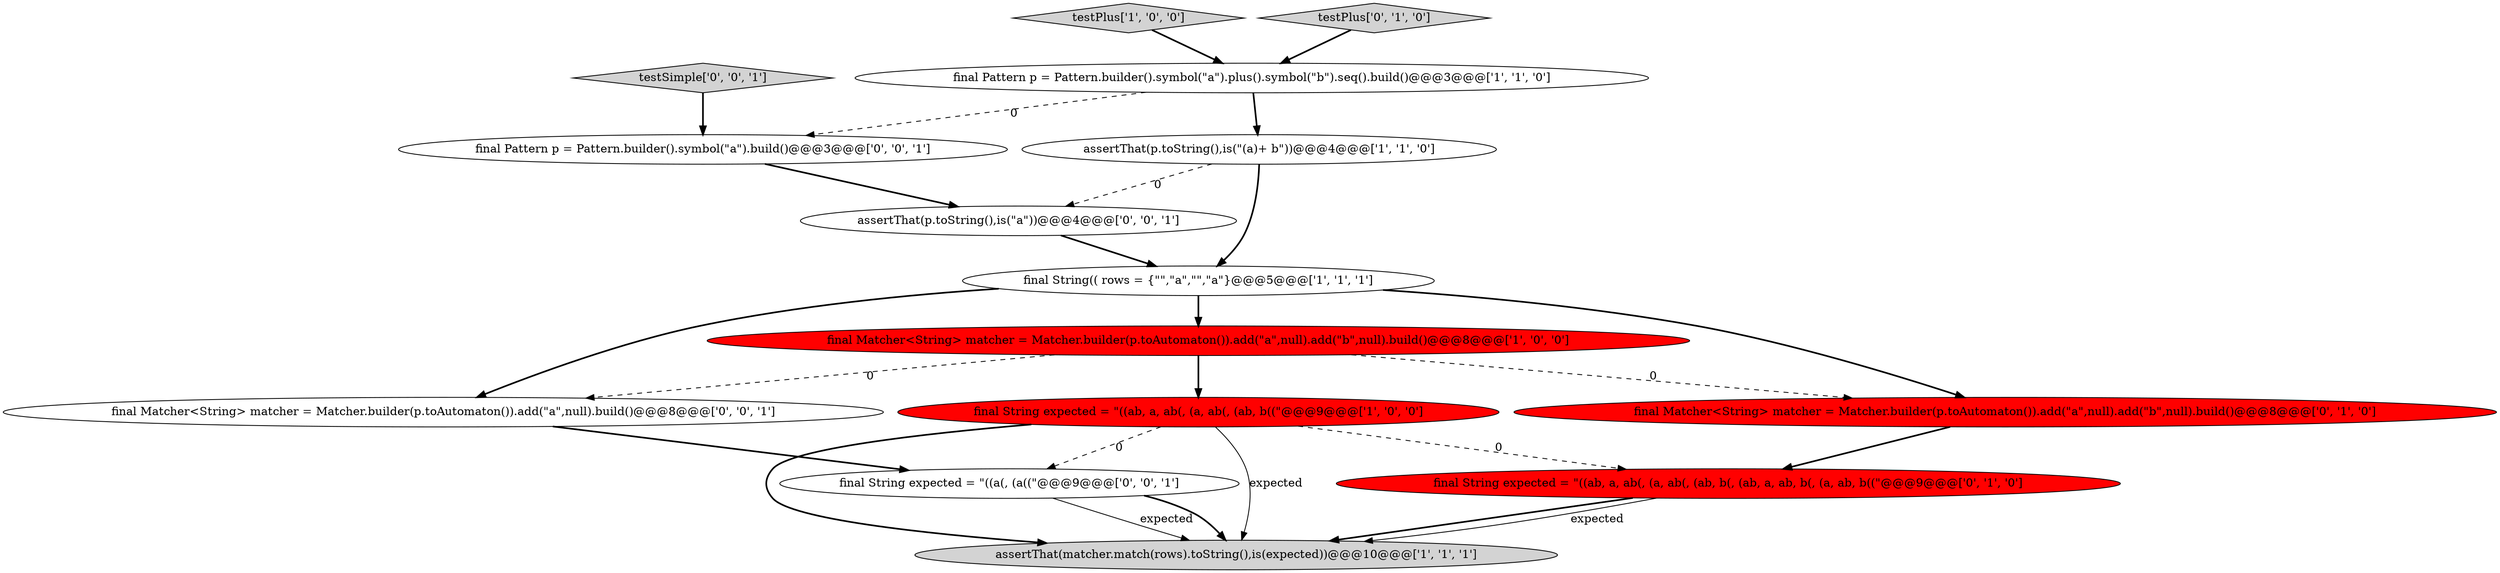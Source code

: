 digraph {
1 [style = filled, label = "final Matcher<String> matcher = Matcher.builder(p.toAutomaton()).add(\"a\",null).add(\"b\",null).build()@@@8@@@['1', '0', '0']", fillcolor = red, shape = ellipse image = "AAA1AAABBB1BBB"];
9 [style = filled, label = "final String expected = \"((ab, a, ab(, (a, ab(, (ab, b(, (ab, a, ab, b(, (a, ab, b((\"@@@9@@@['0', '1', '0']", fillcolor = red, shape = ellipse image = "AAA1AAABBB2BBB"];
14 [style = filled, label = "testSimple['0', '0', '1']", fillcolor = lightgray, shape = diamond image = "AAA0AAABBB3BBB"];
8 [style = filled, label = "final Matcher<String> matcher = Matcher.builder(p.toAutomaton()).add(\"a\",null).add(\"b\",null).build()@@@8@@@['0', '1', '0']", fillcolor = red, shape = ellipse image = "AAA1AAABBB2BBB"];
3 [style = filled, label = "final Pattern p = Pattern.builder().symbol(\"a\").plus().symbol(\"b\").seq().build()@@@3@@@['1', '1', '0']", fillcolor = white, shape = ellipse image = "AAA0AAABBB1BBB"];
12 [style = filled, label = "final Matcher<String> matcher = Matcher.builder(p.toAutomaton()).add(\"a\",null).build()@@@8@@@['0', '0', '1']", fillcolor = white, shape = ellipse image = "AAA0AAABBB3BBB"];
4 [style = filled, label = "final String expected = \"((ab, a, ab(, (a, ab(, (ab, b((\"@@@9@@@['1', '0', '0']", fillcolor = red, shape = ellipse image = "AAA1AAABBB1BBB"];
2 [style = filled, label = "testPlus['1', '0', '0']", fillcolor = lightgray, shape = diamond image = "AAA0AAABBB1BBB"];
7 [style = filled, label = "testPlus['0', '1', '0']", fillcolor = lightgray, shape = diamond image = "AAA0AAABBB2BBB"];
10 [style = filled, label = "assertThat(p.toString(),is(\"a\"))@@@4@@@['0', '0', '1']", fillcolor = white, shape = ellipse image = "AAA0AAABBB3BBB"];
11 [style = filled, label = "final Pattern p = Pattern.builder().symbol(\"a\").build()@@@3@@@['0', '0', '1']", fillcolor = white, shape = ellipse image = "AAA0AAABBB3BBB"];
13 [style = filled, label = "final String expected = \"((a(, (a((\"@@@9@@@['0', '0', '1']", fillcolor = white, shape = ellipse image = "AAA0AAABBB3BBB"];
6 [style = filled, label = "assertThat(matcher.match(rows).toString(),is(expected))@@@10@@@['1', '1', '1']", fillcolor = lightgray, shape = ellipse image = "AAA0AAABBB1BBB"];
5 [style = filled, label = "final String(( rows = {\"\",\"a\",\"\",\"a\"}@@@5@@@['1', '1', '1']", fillcolor = white, shape = ellipse image = "AAA0AAABBB1BBB"];
0 [style = filled, label = "assertThat(p.toString(),is(\"(a)+ b\"))@@@4@@@['1', '1', '0']", fillcolor = white, shape = ellipse image = "AAA0AAABBB1BBB"];
5->8 [style = bold, label=""];
1->4 [style = bold, label=""];
4->6 [style = bold, label=""];
2->3 [style = bold, label=""];
7->3 [style = bold, label=""];
3->0 [style = bold, label=""];
0->10 [style = dashed, label="0"];
9->6 [style = bold, label=""];
12->13 [style = bold, label=""];
5->1 [style = bold, label=""];
4->9 [style = dashed, label="0"];
1->12 [style = dashed, label="0"];
4->6 [style = solid, label="expected"];
10->5 [style = bold, label=""];
5->12 [style = bold, label=""];
11->10 [style = bold, label=""];
13->6 [style = solid, label="expected"];
8->9 [style = bold, label=""];
1->8 [style = dashed, label="0"];
9->6 [style = solid, label="expected"];
13->6 [style = bold, label=""];
4->13 [style = dashed, label="0"];
14->11 [style = bold, label=""];
3->11 [style = dashed, label="0"];
0->5 [style = bold, label=""];
}
